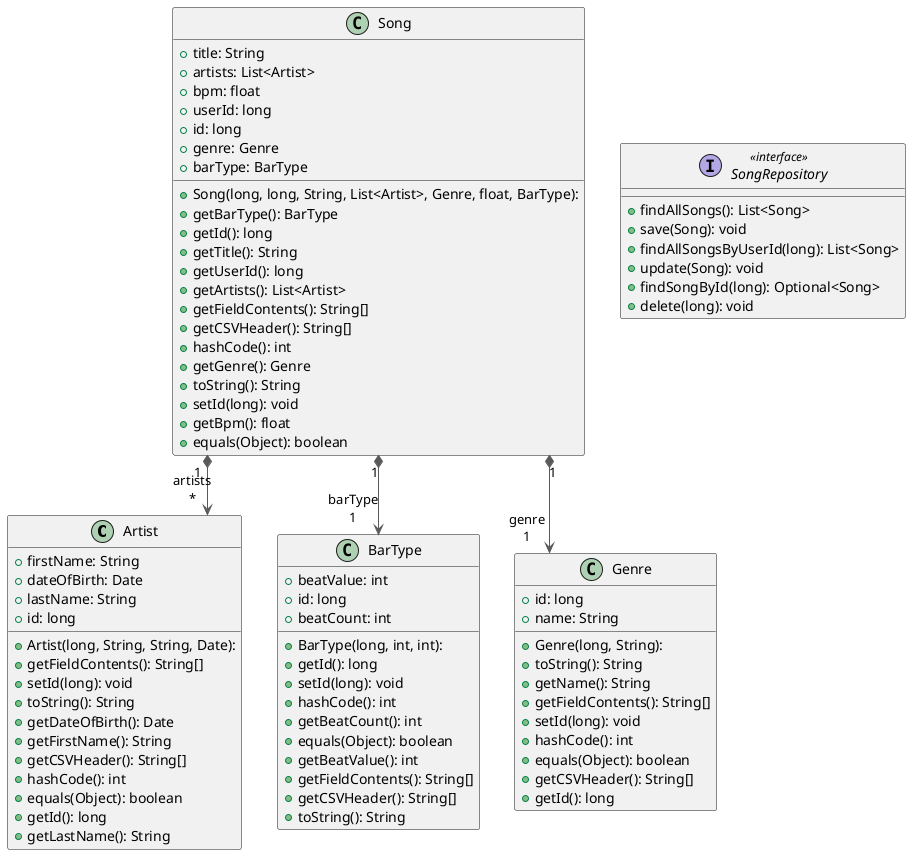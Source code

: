 @startuml

top to bottom direction
skinparam linetype ortho

class Artist {
  + Artist(long, String, String, Date): 
  + firstName: String
  + dateOfBirth: Date
  + lastName: String
  + id: long
  + getFieldContents(): String[]
  + setId(long): void
  + toString(): String
  + getDateOfBirth(): Date
  + getFirstName(): String
  + getCSVHeader(): String[]
  + hashCode(): int
  + equals(Object): boolean
  + getId(): long
  + getLastName(): String
}
class BarType {
  + BarType(long, int, int): 
  + beatValue: int
  + id: long
  + beatCount: int
  + getId(): long
  + setId(long): void
  + hashCode(): int
  + getBeatCount(): int
  + equals(Object): boolean
  + getBeatValue(): int
  + getFieldContents(): String[]
  + getCSVHeader(): String[]
  + toString(): String
}
class Genre {
  + Genre(long, String): 
  + id: long
  + name: String
  + toString(): String
  + getName(): String
  + getFieldContents(): String[]
  + setId(long): void
  + hashCode(): int
  + equals(Object): boolean
  + getCSVHeader(): String[]
  + getId(): long
}
class Song {
  + Song(long, long, String, List<Artist>, Genre, float, BarType): 
  + title: String
  + artists: List<Artist>
  + bpm: float
  + userId: long
  + id: long
  + genre: Genre
  + barType: BarType
  + getBarType(): BarType
  + getId(): long
  + getTitle(): String
  + getUserId(): long
  + getArtists(): List<Artist>
  + getFieldContents(): String[]
  + getCSVHeader(): String[]
  + hashCode(): int
  + getGenre(): Genre
  + toString(): String
  + setId(long): void
  + getBpm(): float
  + equals(Object): boolean
}
interface SongRepository << interface >> {
  + findAllSongs(): List<Song>
  + save(Song): void
  + findAllSongsByUserId(long): List<Song>
  + update(Song): void
  + findSongById(long): Optional<Song>
  + delete(long): void
}

Song           "1" *-[#595959,plain]-> "artists\n*" Artist         
Song           "1" *-[#595959,plain]-> "barType\n1" BarType        
Song           "1" *-[#595959,plain]-> "genre\n1" Genre          
@enduml
